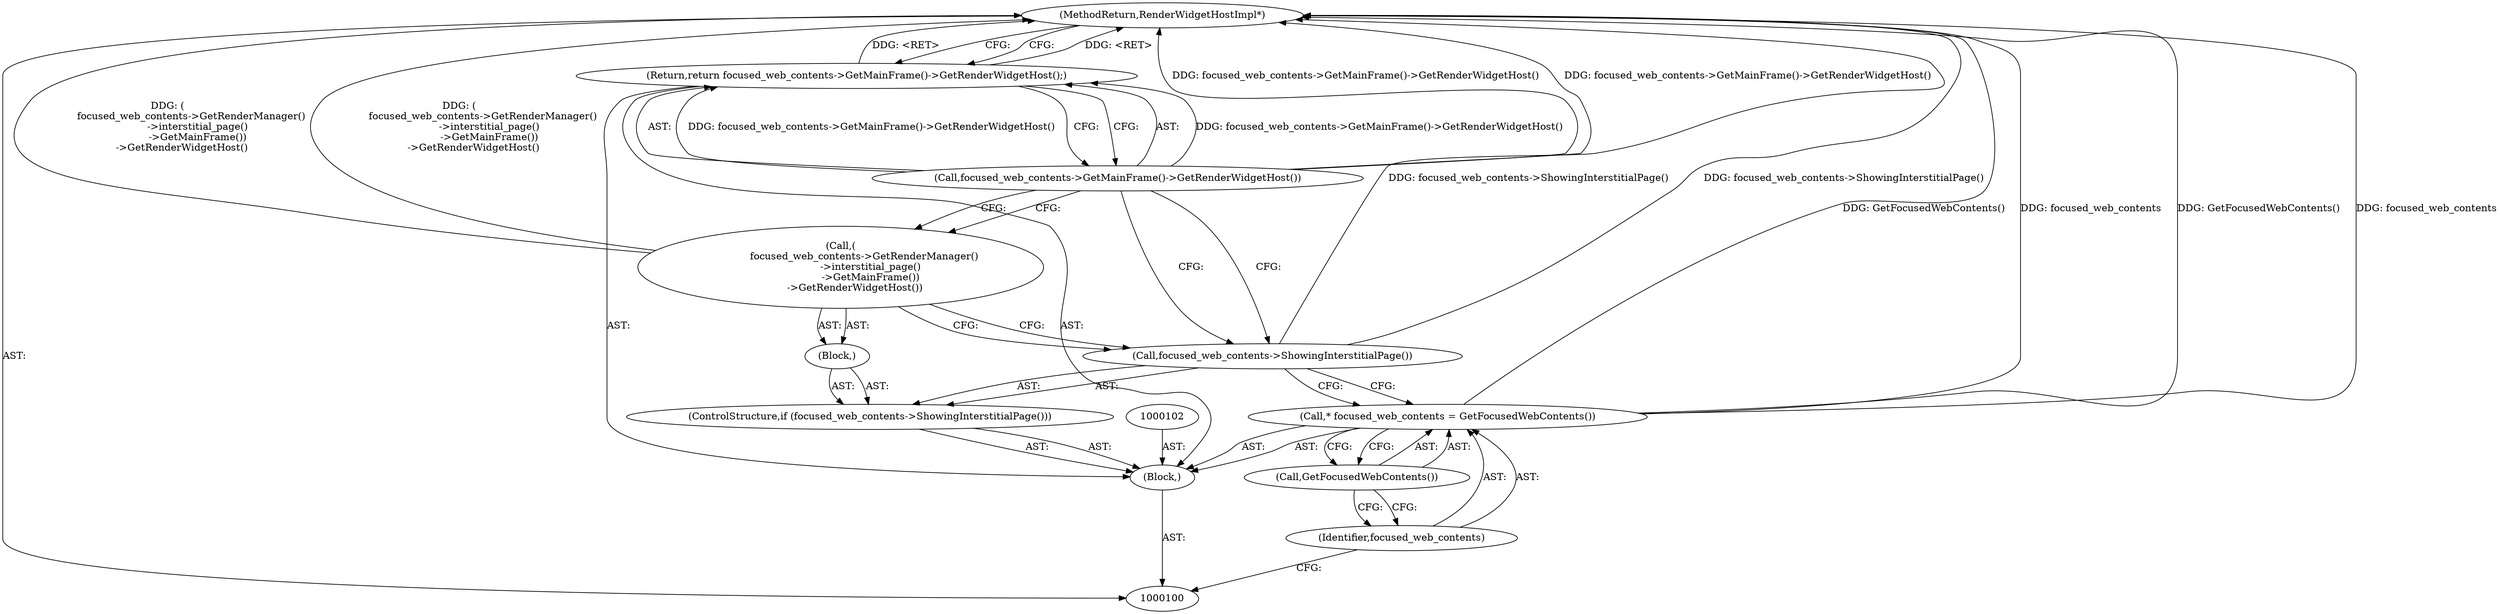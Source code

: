 digraph "1_Chrome_adca986a53b31b6da4cb22f8e755f6856daea89a_10" {
"1000112" [label="(MethodReturn,RenderWidgetHostImpl*)"];
"1000101" [label="(Block,)"];
"1000110" [label="(Return,return focused_web_contents->GetMainFrame()->GetRenderWidgetHost();)"];
"1000111" [label="(Call,focused_web_contents->GetMainFrame()->GetRenderWidgetHost())"];
"1000103" [label="(Call,* focused_web_contents = GetFocusedWebContents())"];
"1000104" [label="(Identifier,focused_web_contents)"];
"1000105" [label="(Call,GetFocusedWebContents())"];
"1000106" [label="(ControlStructure,if (focused_web_contents->ShowingInterstitialPage()))"];
"1000108" [label="(Block,)"];
"1000107" [label="(Call,focused_web_contents->ShowingInterstitialPage())"];
"1000109" [label="(Call,(\n               focused_web_contents->GetRenderManager()\n                   ->interstitial_page()\n                   ->GetMainFrame())\n         ->GetRenderWidgetHost())"];
"1000112" -> "1000100"  [label="AST: "];
"1000112" -> "1000110"  [label="CFG: "];
"1000107" -> "1000112"  [label="DDG: focused_web_contents->ShowingInterstitialPage()"];
"1000103" -> "1000112"  [label="DDG: focused_web_contents"];
"1000103" -> "1000112"  [label="DDG: GetFocusedWebContents()"];
"1000111" -> "1000112"  [label="DDG: focused_web_contents->GetMainFrame()->GetRenderWidgetHost()"];
"1000109" -> "1000112"  [label="DDG: (\n               focused_web_contents->GetRenderManager()\n                   ->interstitial_page()\n                   ->GetMainFrame())\n         ->GetRenderWidgetHost()"];
"1000110" -> "1000112"  [label="DDG: <RET>"];
"1000101" -> "1000100"  [label="AST: "];
"1000102" -> "1000101"  [label="AST: "];
"1000103" -> "1000101"  [label="AST: "];
"1000106" -> "1000101"  [label="AST: "];
"1000110" -> "1000101"  [label="AST: "];
"1000110" -> "1000101"  [label="AST: "];
"1000110" -> "1000111"  [label="CFG: "];
"1000111" -> "1000110"  [label="AST: "];
"1000112" -> "1000110"  [label="CFG: "];
"1000110" -> "1000112"  [label="DDG: <RET>"];
"1000111" -> "1000110"  [label="DDG: focused_web_contents->GetMainFrame()->GetRenderWidgetHost()"];
"1000111" -> "1000110"  [label="AST: "];
"1000111" -> "1000109"  [label="CFG: "];
"1000111" -> "1000107"  [label="CFG: "];
"1000110" -> "1000111"  [label="CFG: "];
"1000111" -> "1000112"  [label="DDG: focused_web_contents->GetMainFrame()->GetRenderWidgetHost()"];
"1000111" -> "1000110"  [label="DDG: focused_web_contents->GetMainFrame()->GetRenderWidgetHost()"];
"1000103" -> "1000101"  [label="AST: "];
"1000103" -> "1000105"  [label="CFG: "];
"1000104" -> "1000103"  [label="AST: "];
"1000105" -> "1000103"  [label="AST: "];
"1000107" -> "1000103"  [label="CFG: "];
"1000103" -> "1000112"  [label="DDG: focused_web_contents"];
"1000103" -> "1000112"  [label="DDG: GetFocusedWebContents()"];
"1000104" -> "1000103"  [label="AST: "];
"1000104" -> "1000100"  [label="CFG: "];
"1000105" -> "1000104"  [label="CFG: "];
"1000105" -> "1000103"  [label="AST: "];
"1000105" -> "1000104"  [label="CFG: "];
"1000103" -> "1000105"  [label="CFG: "];
"1000106" -> "1000101"  [label="AST: "];
"1000107" -> "1000106"  [label="AST: "];
"1000108" -> "1000106"  [label="AST: "];
"1000108" -> "1000106"  [label="AST: "];
"1000109" -> "1000108"  [label="AST: "];
"1000107" -> "1000106"  [label="AST: "];
"1000107" -> "1000103"  [label="CFG: "];
"1000109" -> "1000107"  [label="CFG: "];
"1000111" -> "1000107"  [label="CFG: "];
"1000107" -> "1000112"  [label="DDG: focused_web_contents->ShowingInterstitialPage()"];
"1000109" -> "1000108"  [label="AST: "];
"1000109" -> "1000107"  [label="CFG: "];
"1000111" -> "1000109"  [label="CFG: "];
"1000109" -> "1000112"  [label="DDG: (\n               focused_web_contents->GetRenderManager()\n                   ->interstitial_page()\n                   ->GetMainFrame())\n         ->GetRenderWidgetHost()"];
}
